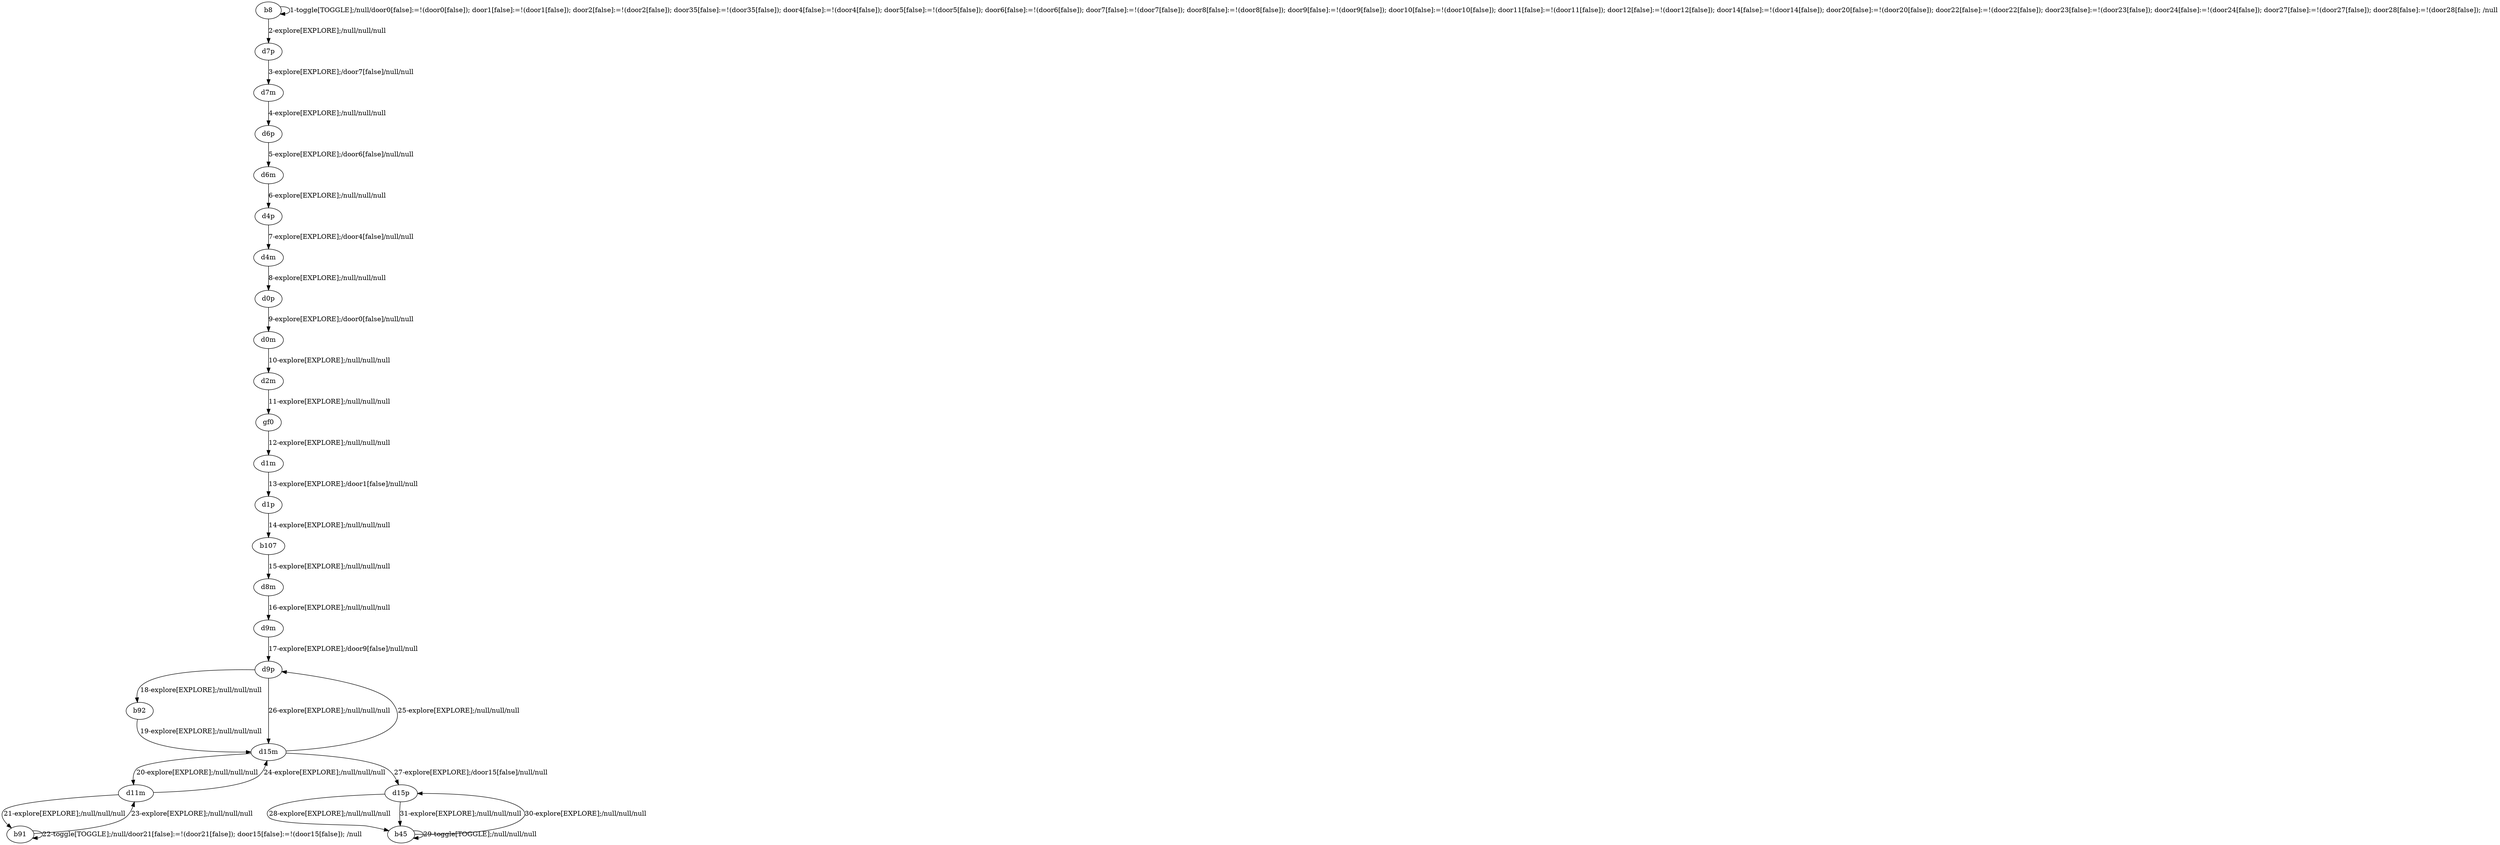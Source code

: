 # Total number of goals covered by this test: 3
# b45 --> d15p
# d15p --> b45
# b45 --> b45

digraph g {
"b8" -> "b8" [label = "1-toggle[TOGGLE];/null/door0[false]:=!(door0[false]); door1[false]:=!(door1[false]); door2[false]:=!(door2[false]); door35[false]:=!(door35[false]); door4[false]:=!(door4[false]); door5[false]:=!(door5[false]); door6[false]:=!(door6[false]); door7[false]:=!(door7[false]); door8[false]:=!(door8[false]); door9[false]:=!(door9[false]); door10[false]:=!(door10[false]); door11[false]:=!(door11[false]); door12[false]:=!(door12[false]); door14[false]:=!(door14[false]); door20[false]:=!(door20[false]); door22[false]:=!(door22[false]); door23[false]:=!(door23[false]); door24[false]:=!(door24[false]); door27[false]:=!(door27[false]); door28[false]:=!(door28[false]); /null"];
"b8" -> "d7p" [label = "2-explore[EXPLORE];/null/null/null"];
"d7p" -> "d7m" [label = "3-explore[EXPLORE];/door7[false]/null/null"];
"d7m" -> "d6p" [label = "4-explore[EXPLORE];/null/null/null"];
"d6p" -> "d6m" [label = "5-explore[EXPLORE];/door6[false]/null/null"];
"d6m" -> "d4p" [label = "6-explore[EXPLORE];/null/null/null"];
"d4p" -> "d4m" [label = "7-explore[EXPLORE];/door4[false]/null/null"];
"d4m" -> "d0p" [label = "8-explore[EXPLORE];/null/null/null"];
"d0p" -> "d0m" [label = "9-explore[EXPLORE];/door0[false]/null/null"];
"d0m" -> "d2m" [label = "10-explore[EXPLORE];/null/null/null"];
"d2m" -> "gf0" [label = "11-explore[EXPLORE];/null/null/null"];
"gf0" -> "d1m" [label = "12-explore[EXPLORE];/null/null/null"];
"d1m" -> "d1p" [label = "13-explore[EXPLORE];/door1[false]/null/null"];
"d1p" -> "b107" [label = "14-explore[EXPLORE];/null/null/null"];
"b107" -> "d8m" [label = "15-explore[EXPLORE];/null/null/null"];
"d8m" -> "d9m" [label = "16-explore[EXPLORE];/null/null/null"];
"d9m" -> "d9p" [label = "17-explore[EXPLORE];/door9[false]/null/null"];
"d9p" -> "b92" [label = "18-explore[EXPLORE];/null/null/null"];
"b92" -> "d15m" [label = "19-explore[EXPLORE];/null/null/null"];
"d15m" -> "d11m" [label = "20-explore[EXPLORE];/null/null/null"];
"d11m" -> "b91" [label = "21-explore[EXPLORE];/null/null/null"];
"b91" -> "b91" [label = "22-toggle[TOGGLE];/null/door21[false]:=!(door21[false]); door15[false]:=!(door15[false]); /null"];
"b91" -> "d11m" [label = "23-explore[EXPLORE];/null/null/null"];
"d11m" -> "d15m" [label = "24-explore[EXPLORE];/null/null/null"];
"d15m" -> "d9p" [label = "25-explore[EXPLORE];/null/null/null"];
"d9p" -> "d15m" [label = "26-explore[EXPLORE];/null/null/null"];
"d15m" -> "d15p" [label = "27-explore[EXPLORE];/door15[false]/null/null"];
"d15p" -> "b45" [label = "28-explore[EXPLORE];/null/null/null"];
"b45" -> "b45" [label = "29-toggle[TOGGLE];/null/null/null"];
"b45" -> "d15p" [label = "30-explore[EXPLORE];/null/null/null"];
"d15p" -> "b45" [label = "31-explore[EXPLORE];/null/null/null"];
}